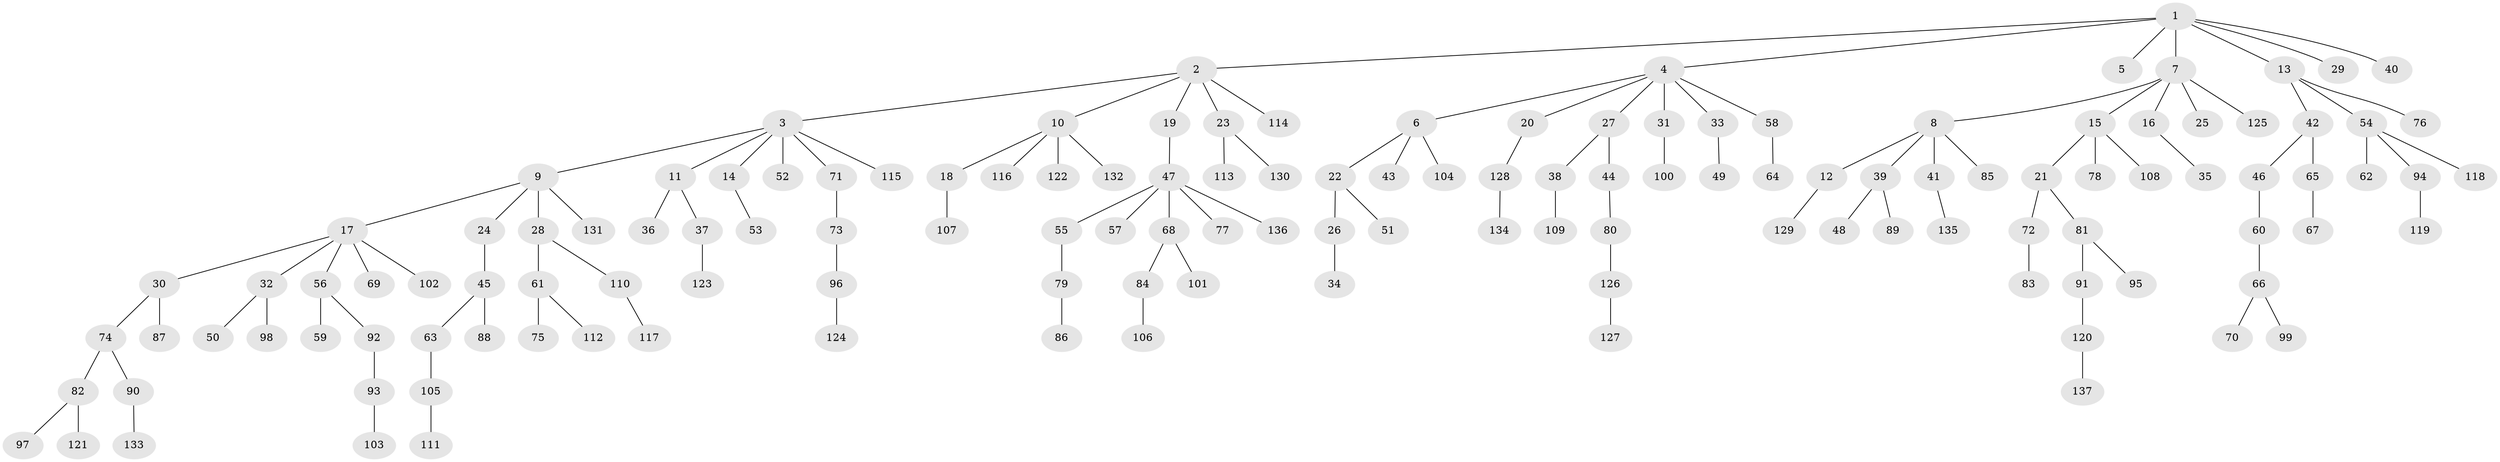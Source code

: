 // coarse degree distribution, {11: 0.010638297872340425, 7: 0.031914893617021274, 1: 0.5531914893617021, 3: 0.09574468085106383, 5: 0.031914893617021274, 4: 0.0425531914893617, 2: 0.23404255319148937}
// Generated by graph-tools (version 1.1) at 2025/42/03/06/25 10:42:05]
// undirected, 137 vertices, 136 edges
graph export_dot {
graph [start="1"]
  node [color=gray90,style=filled];
  1;
  2;
  3;
  4;
  5;
  6;
  7;
  8;
  9;
  10;
  11;
  12;
  13;
  14;
  15;
  16;
  17;
  18;
  19;
  20;
  21;
  22;
  23;
  24;
  25;
  26;
  27;
  28;
  29;
  30;
  31;
  32;
  33;
  34;
  35;
  36;
  37;
  38;
  39;
  40;
  41;
  42;
  43;
  44;
  45;
  46;
  47;
  48;
  49;
  50;
  51;
  52;
  53;
  54;
  55;
  56;
  57;
  58;
  59;
  60;
  61;
  62;
  63;
  64;
  65;
  66;
  67;
  68;
  69;
  70;
  71;
  72;
  73;
  74;
  75;
  76;
  77;
  78;
  79;
  80;
  81;
  82;
  83;
  84;
  85;
  86;
  87;
  88;
  89;
  90;
  91;
  92;
  93;
  94;
  95;
  96;
  97;
  98;
  99;
  100;
  101;
  102;
  103;
  104;
  105;
  106;
  107;
  108;
  109;
  110;
  111;
  112;
  113;
  114;
  115;
  116;
  117;
  118;
  119;
  120;
  121;
  122;
  123;
  124;
  125;
  126;
  127;
  128;
  129;
  130;
  131;
  132;
  133;
  134;
  135;
  136;
  137;
  1 -- 2;
  1 -- 4;
  1 -- 5;
  1 -- 7;
  1 -- 13;
  1 -- 29;
  1 -- 40;
  2 -- 3;
  2 -- 10;
  2 -- 19;
  2 -- 23;
  2 -- 114;
  3 -- 9;
  3 -- 11;
  3 -- 14;
  3 -- 52;
  3 -- 71;
  3 -- 115;
  4 -- 6;
  4 -- 20;
  4 -- 27;
  4 -- 31;
  4 -- 33;
  4 -- 58;
  6 -- 22;
  6 -- 43;
  6 -- 104;
  7 -- 8;
  7 -- 15;
  7 -- 16;
  7 -- 25;
  7 -- 125;
  8 -- 12;
  8 -- 39;
  8 -- 41;
  8 -- 85;
  9 -- 17;
  9 -- 24;
  9 -- 28;
  9 -- 131;
  10 -- 18;
  10 -- 116;
  10 -- 122;
  10 -- 132;
  11 -- 36;
  11 -- 37;
  12 -- 129;
  13 -- 42;
  13 -- 54;
  13 -- 76;
  14 -- 53;
  15 -- 21;
  15 -- 78;
  15 -- 108;
  16 -- 35;
  17 -- 30;
  17 -- 32;
  17 -- 56;
  17 -- 69;
  17 -- 102;
  18 -- 107;
  19 -- 47;
  20 -- 128;
  21 -- 72;
  21 -- 81;
  22 -- 26;
  22 -- 51;
  23 -- 113;
  23 -- 130;
  24 -- 45;
  26 -- 34;
  27 -- 38;
  27 -- 44;
  28 -- 61;
  28 -- 110;
  30 -- 74;
  30 -- 87;
  31 -- 100;
  32 -- 50;
  32 -- 98;
  33 -- 49;
  37 -- 123;
  38 -- 109;
  39 -- 48;
  39 -- 89;
  41 -- 135;
  42 -- 46;
  42 -- 65;
  44 -- 80;
  45 -- 63;
  45 -- 88;
  46 -- 60;
  47 -- 55;
  47 -- 57;
  47 -- 68;
  47 -- 77;
  47 -- 136;
  54 -- 62;
  54 -- 94;
  54 -- 118;
  55 -- 79;
  56 -- 59;
  56 -- 92;
  58 -- 64;
  60 -- 66;
  61 -- 75;
  61 -- 112;
  63 -- 105;
  65 -- 67;
  66 -- 70;
  66 -- 99;
  68 -- 84;
  68 -- 101;
  71 -- 73;
  72 -- 83;
  73 -- 96;
  74 -- 82;
  74 -- 90;
  79 -- 86;
  80 -- 126;
  81 -- 91;
  81 -- 95;
  82 -- 97;
  82 -- 121;
  84 -- 106;
  90 -- 133;
  91 -- 120;
  92 -- 93;
  93 -- 103;
  94 -- 119;
  96 -- 124;
  105 -- 111;
  110 -- 117;
  120 -- 137;
  126 -- 127;
  128 -- 134;
}
